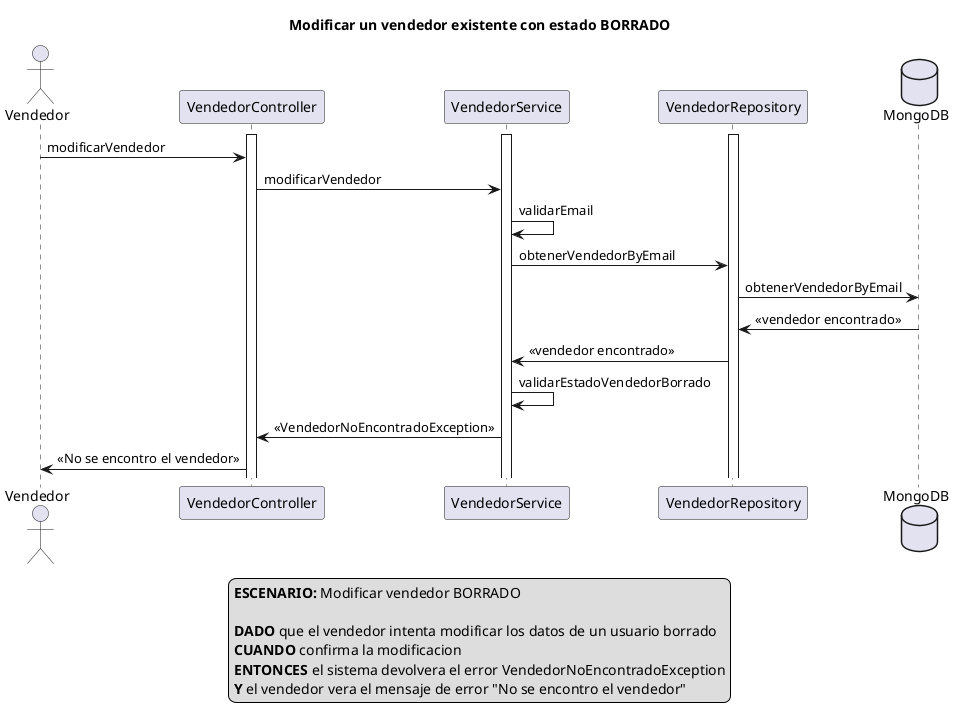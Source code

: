 @startuml
actor Vendedor
activate VendedorController
activate VendedorService
activate VendedorRepository
database MongoDB

title Modificar un vendedor existente con estado BORRADO

Vendedor -> VendedorController: modificarVendedor

VendedorController -> VendedorService: modificarVendedor

VendedorService -> VendedorService: validarEmail

VendedorService -> VendedorRepository: obtenerVendedorByEmail

VendedorRepository -> MongoDB: obtenerVendedorByEmail

MongoDB -> VendedorRepository: <<vendedor encontrado>>

VendedorRepository -> VendedorService: <<vendedor encontrado>>

VendedorService -> VendedorService: validarEstadoVendedorBorrado

VendedorService -> VendedorController: <<VendedorNoEncontradoException>>

VendedorController -> Vendedor: <<No se encontro el vendedor>>

legend
<b>ESCENARIO:</b> Modificar vendedor BORRADO

<b>DADO</b> que el vendedor intenta modificar los datos de un usuario borrado
<b>CUANDO</b> confirma la modificacion  
<b>ENTONCES</b> el sistema devolvera el error VendedorNoEncontradoException
<b>Y</b> el vendedor vera el mensaje de error "No se encontro el vendedor"
end legend

@enduml